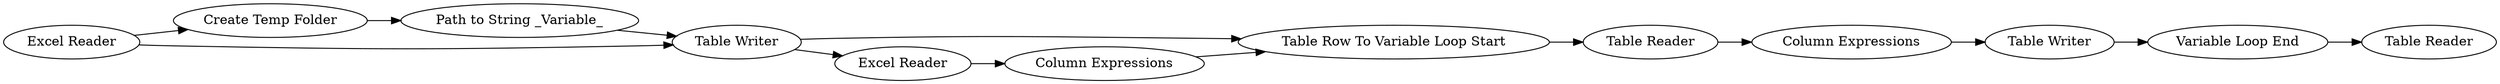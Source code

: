 digraph {
	394 -> 391
	389 -> 390
	388 -> 386
	392 -> 396
	384 -> 395
	387 -> 384
	395 -> 392
	391 -> 387
	1 -> 388
	1 -> 389
	386 -> 394
	390 -> 388
	388 -> 391
	386 [label="Excel Reader"]
	389 [label="Create Temp Folder"]
	1 [label="Excel Reader"]
	395 [label="Table Writer"]
	391 [label="Table Row To Variable Loop Start"]
	396 [label="Table Reader"]
	388 [label="Table Writer"]
	387 [label="Table Reader"]
	394 [label="Column Expressions"]
	392 [label="Variable Loop End"]
	390 [label="Path to String _Variable_"]
	384 [label="Column Expressions"]
	rankdir=LR
}

